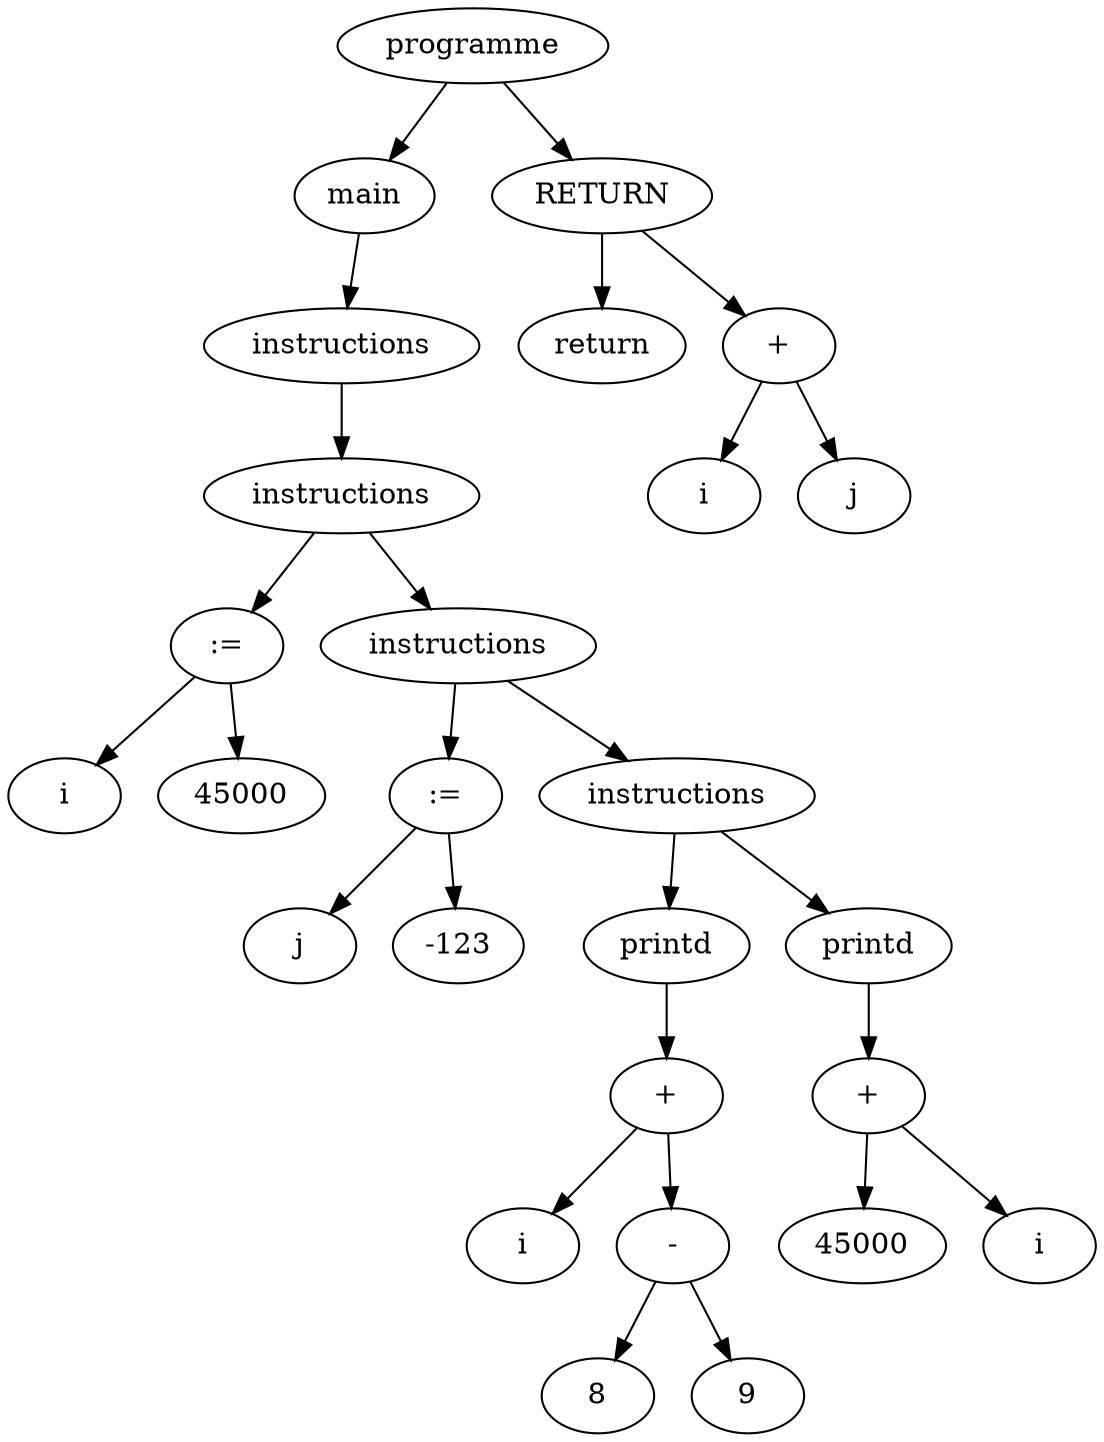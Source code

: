 digraph mon_programme {

node1 [label="programme" shape=ellipse ];
node2 [label="main" shape=ellipse ];
node3 [label="instructions" shape=ellipse ];
node4 [label="instructions" shape=ellipse ];
node5 [label=":=" shape=ellipse ];
node6 [label="i" shape=ellipse ];
node7 [label="45000" shape=ellipse ];
node8 [label="instructions" shape=ellipse ];
node9 [label=":=" shape=ellipse ];
node10 [label="j" shape=ellipse ];
node11 [label="-123" shape=ellipse ];
node12 [label="instructions" shape=ellipse ];
node13 [label="printd" shape=ellipse ];
node14 [label="+" shape=ellipse ];
node15 [label="i" shape=ellipse ];
node16 [label="-" shape=ellipse ];
node17 [label="8" shape=ellipse ];
node18 [label="9" shape=ellipse ];
node19 [label="printd" shape=ellipse ];
node20 [label="+" shape=ellipse ];
node21 [label="45000" shape=ellipse ];
node22 [label="i" shape=ellipse ];
node23 [label="RETURN" shape=ellipse ];
node24 [label="return" shape=ellipse ];
node25 [label="+" shape=ellipse ];
node26 [label="i" shape=ellipse ];
node27 [label="j" shape=ellipse ];
node5->node6;
node5->node7;
node9->node10;
node9->node11;
node16->node17;
node16->node18;
node14->node15;
node14->node16;
node13->node14;
node20->node21;
node20->node22;
node19->node20;
node12->node13;
node12->node19;
node8->node9;
node8->node12;
node4->node5;
node4->node8;
node3->node4;
node2->node3;
node25->node26;
node25->node27;
node23->node24;
node23->node25;
node1->node2;
node1->node23;
}